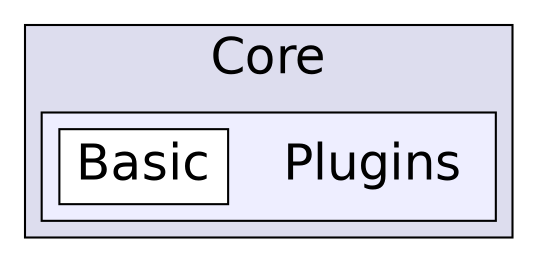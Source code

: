 digraph "C:/Users/nathanael/Documents/resizer/Core/Plugins" {
  compound=true
  node [ fontsize="24", fontname="Helvetica"];
  edge [ labelfontsize="24", labelfontname="Helvetica"];
  subgraph clusterdir_c6310732a22f63c0c2fc5595561e68f1 {
    graph [ bgcolor="#ddddee", pencolor="black", label="Core" fontname="Helvetica", fontsize="24", URL="dir_c6310732a22f63c0c2fc5595561e68f1.html"]
  subgraph clusterdir_364894e5d93bffffc1006b71d92cbe0f {
    graph [ bgcolor="#eeeeff", pencolor="black", label="" URL="dir_364894e5d93bffffc1006b71d92cbe0f.html"];
    dir_364894e5d93bffffc1006b71d92cbe0f [shape=plaintext label="Plugins"];
    dir_60328e56982a9e41f408510e21651238 [shape=box label="Basic" color="black" fillcolor="white" style="filled" URL="dir_60328e56982a9e41f408510e21651238.html"];
  }
  }
}
